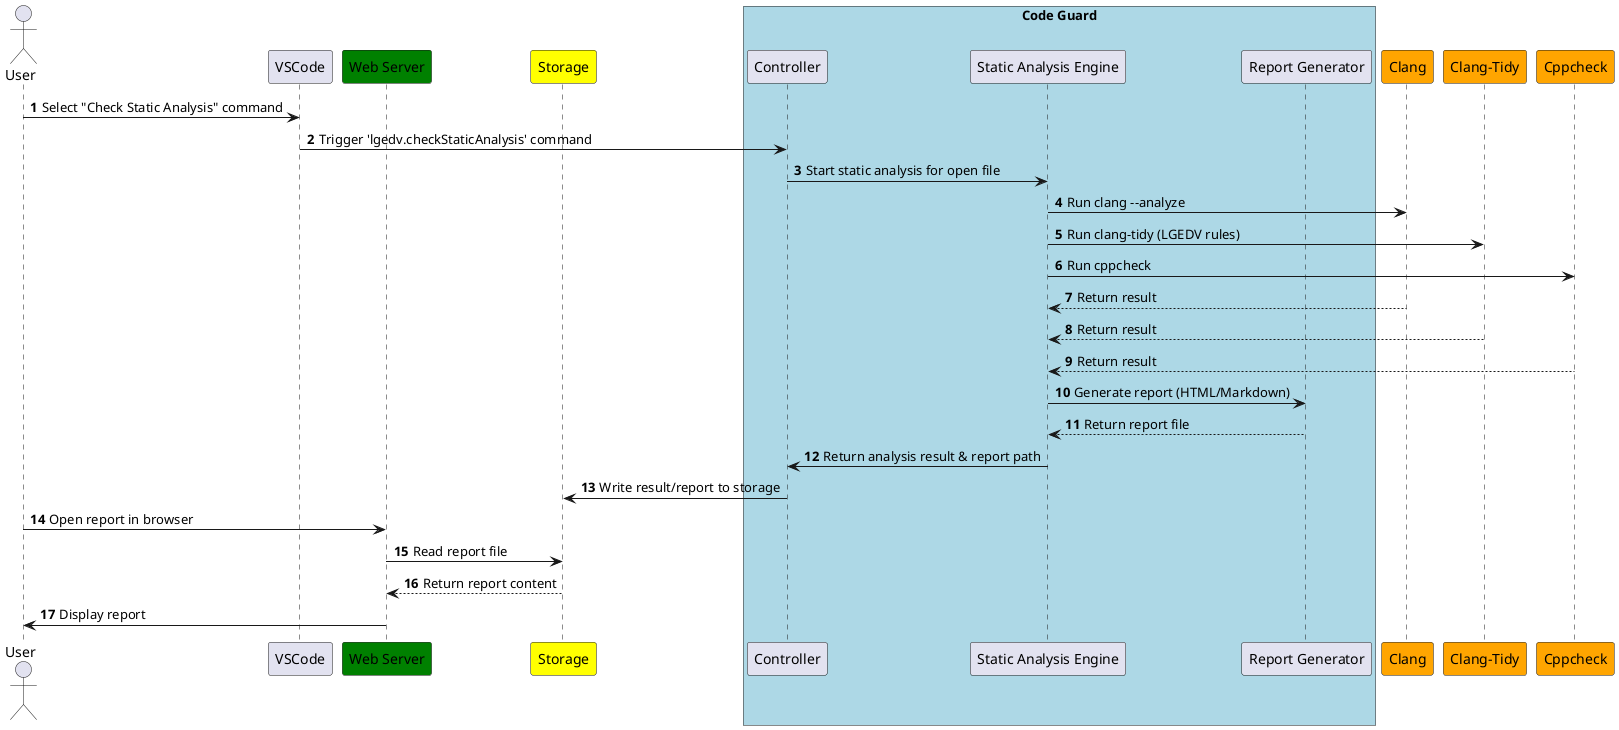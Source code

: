 @startuml
actor User
participant "VSCode" as palette
participant "Web Server" as websrv #green
participant "Storage" as storage #yellow
box "Code Guard" #LightBlue
  participant "Controller" as controller
  participant "Static Analysis Engine" as staticEngine
  participant "Report Generator" as reportGen
end box
participant "Clang" as clang #orange
participant "Clang-Tidy" as clangtidy #orange
participant "Cppcheck" as cppcheck #orange

autonumber
User -> palette : Select "Check Static Analysis" command
palette -> controller : Trigger 'lgedv.checkStaticAnalysis' command
controller -> staticEngine : Start static analysis for open file
staticEngine -> clang : Run clang --analyze
staticEngine -> clangtidy : Run clang-tidy (LGEDV rules)
staticEngine -> cppcheck : Run cppcheck
clang --> staticEngine : Return result
clangtidy --> staticEngine : Return result
cppcheck --> staticEngine : Return result
staticEngine -> reportGen : Generate report (HTML/Markdown)
reportGen --> staticEngine : Return report file
staticEngine -> controller : Return analysis result & report path
controller -> storage : Write result/report to storage
User -> websrv : Open report in browser
websrv -> storage : Read report file
storage --> websrv : Return report content
websrv -> User : Display report
@enduml
